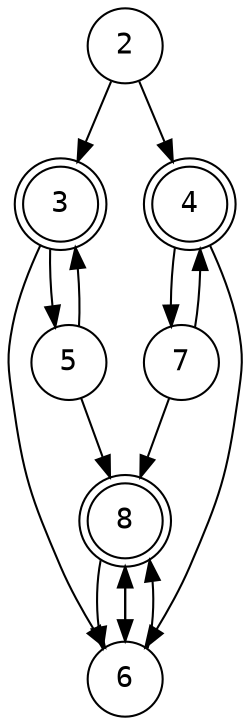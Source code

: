 digraph { node [ fontname = Courier ]
2 [shape=circle ]
2 -> 3
3 [peripheries=2 shape=circle ]
2 -> 4
4 [peripheries=2 shape=circle ]
3 -> 5
5 [shape=circle ]
3 -> 6
6 [shape=circle ]
4 -> 6
4 -> 7
7 [shape=circle ]
5 -> 3
5 -> 8
8 [peripheries=2 shape=circle ]
6 -> 8
6 -> 8
7 -> 8
7 -> 4
8 -> 6
8 -> 6
}